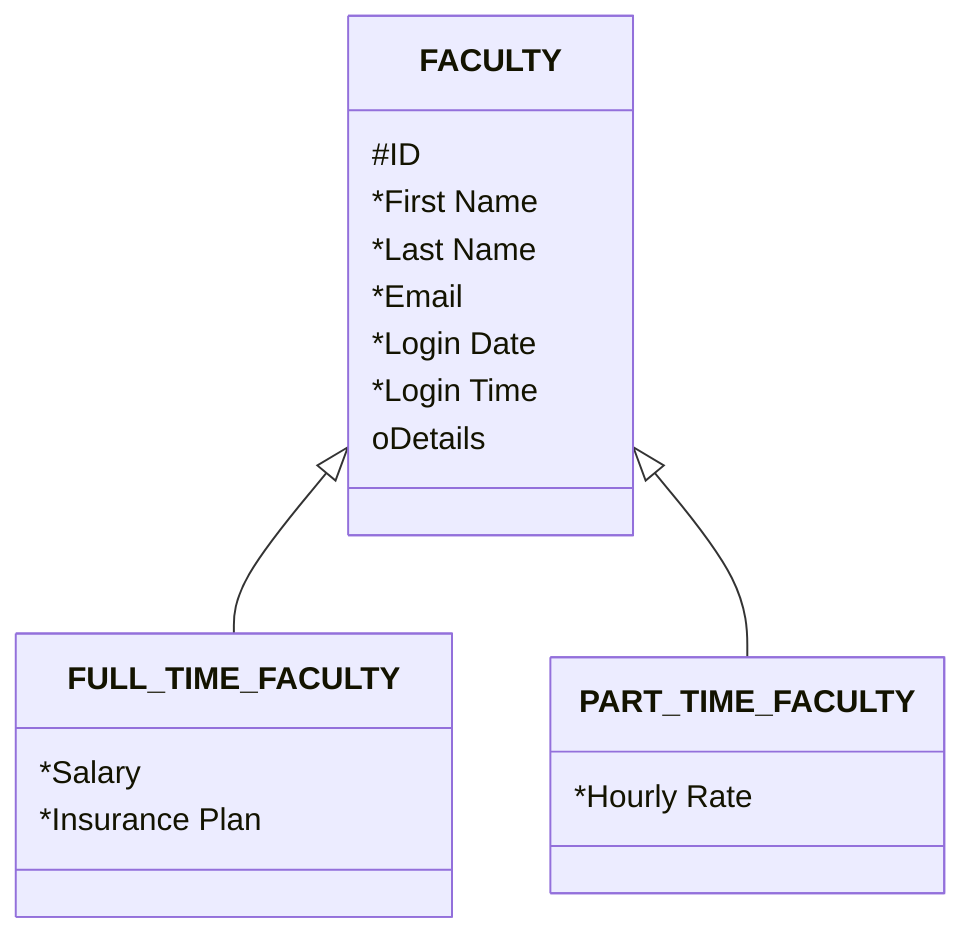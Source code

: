 classDiagram
    FACULTY <|-- FULL_TIME_FACULTY
    FACULTY <|-- PART_TIME_FACULTY
    FACULTY : #ID
    FACULTY : *First Name
    FACULTY : *Last Name
    FACULTY : *Email
    FACULTY : *Login Date
    FACULTY : *Login Time
    FACULTY : oDetails
    FULL_TIME_FACULTY : *Salary
    FULL_TIME_FACULTY : *Insurance Plan
    PART_TIME_FACULTY : *Hourly Rate